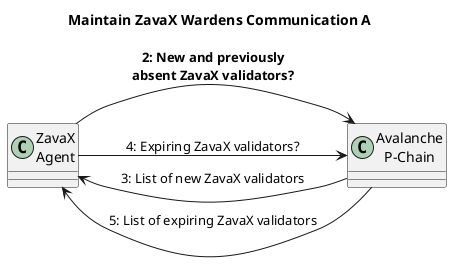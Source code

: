 @startuml
left to right direction
title Maintain ZavaX Wardens Communication A

class "ZavaX\nAgent" as ZA
class "Avalanche\nP-Chain" as AP

ZA -down-> AP : **2: New and previously**\n**absent ZavaX validators?**
AP -down-> ZA : 3: List of new ZavaX validators
ZA -down-> AP : 4: Expiring ZavaX validators?
AP -down-> ZA : 5: List of expiring ZavaX validators

@enduml